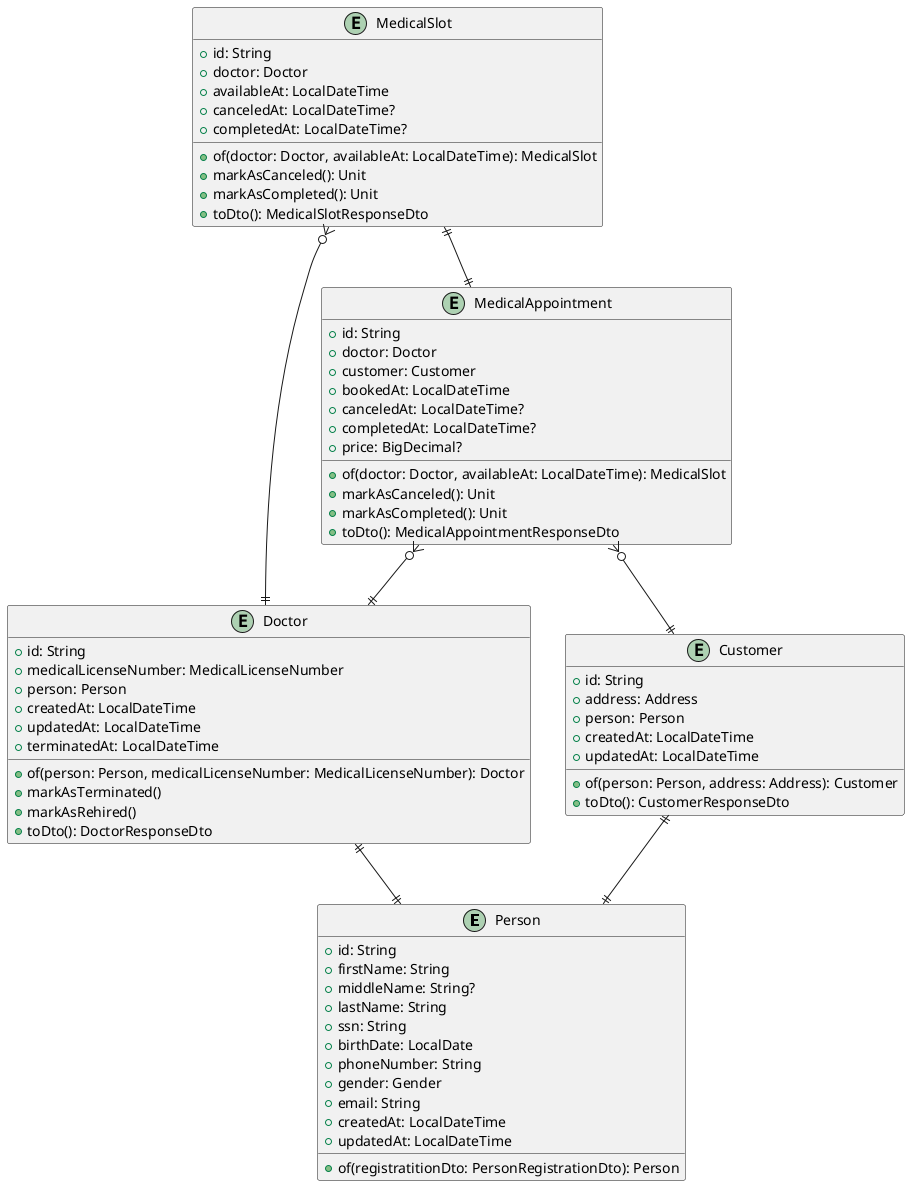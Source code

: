 @startuml

entity "Person" {
 +id: String
 +firstName: String
 +middleName: String?
 +lastName: String
 +ssn: String
 +birthDate: LocalDate
 +phoneNumber: String
 +gender: Gender
 +email: String
 +createdAt: LocalDateTime
 +updatedAt: LocalDateTime
 
 +of(registratitionDto: PersonRegistrationDto): Person
}

entity "Customer" {
 +id: String
 +address: Address
 +person: Person
 +createdAt: LocalDateTime
 +updatedAt: LocalDateTime
 
 +of(person: Person, address: Address): Customer
 +toDto(): CustomerResponseDto
}

entity "Doctor" {
 +id: String
 +medicalLicenseNumber: MedicalLicenseNumber
 +person: Person
 +createdAt: LocalDateTime
 +updatedAt: LocalDateTime
 +terminatedAt: LocalDateTime
 
 +of(person: Person, medicalLicenseNumber: MedicalLicenseNumber): Doctor
 +markAsTerminated()
 +markAsRehired()
 +toDto(): DoctorResponseDto
}

entity "MedicalSlot" {
  +id: String
  +doctor: Doctor
  +availableAt: LocalDateTime
  +canceledAt: LocalDateTime?
  +completedAt: LocalDateTime?
  
  +of(doctor: Doctor, availableAt: LocalDateTime): MedicalSlot
  +markAsCanceled(): Unit
  +markAsCompleted(): Unit
  +toDto(): MedicalSlotResponseDto
}

entity "MedicalAppointment" {
  +id: String
  + doctor: Doctor
  + customer: Customer
  +bookedAt: LocalDateTime
  +canceledAt: LocalDateTime?
  +completedAt: LocalDateTime?
  +price: BigDecimal?
  
  +of(doctor: Doctor, availableAt: LocalDateTime): MedicalSlot
  +markAsCanceled(): Unit
  +markAsCompleted(): Unit
  +toDto(): MedicalAppointmentResponseDto
}

Customer ||--|| Person
Doctor ||--|| Person
MedicalSlot }o--|| Doctor
MedicalAppointment }o--|| Doctor
MedicalAppointment }o--|| Customer
MedicalSlot ||--|| MedicalAppointment

@enduml